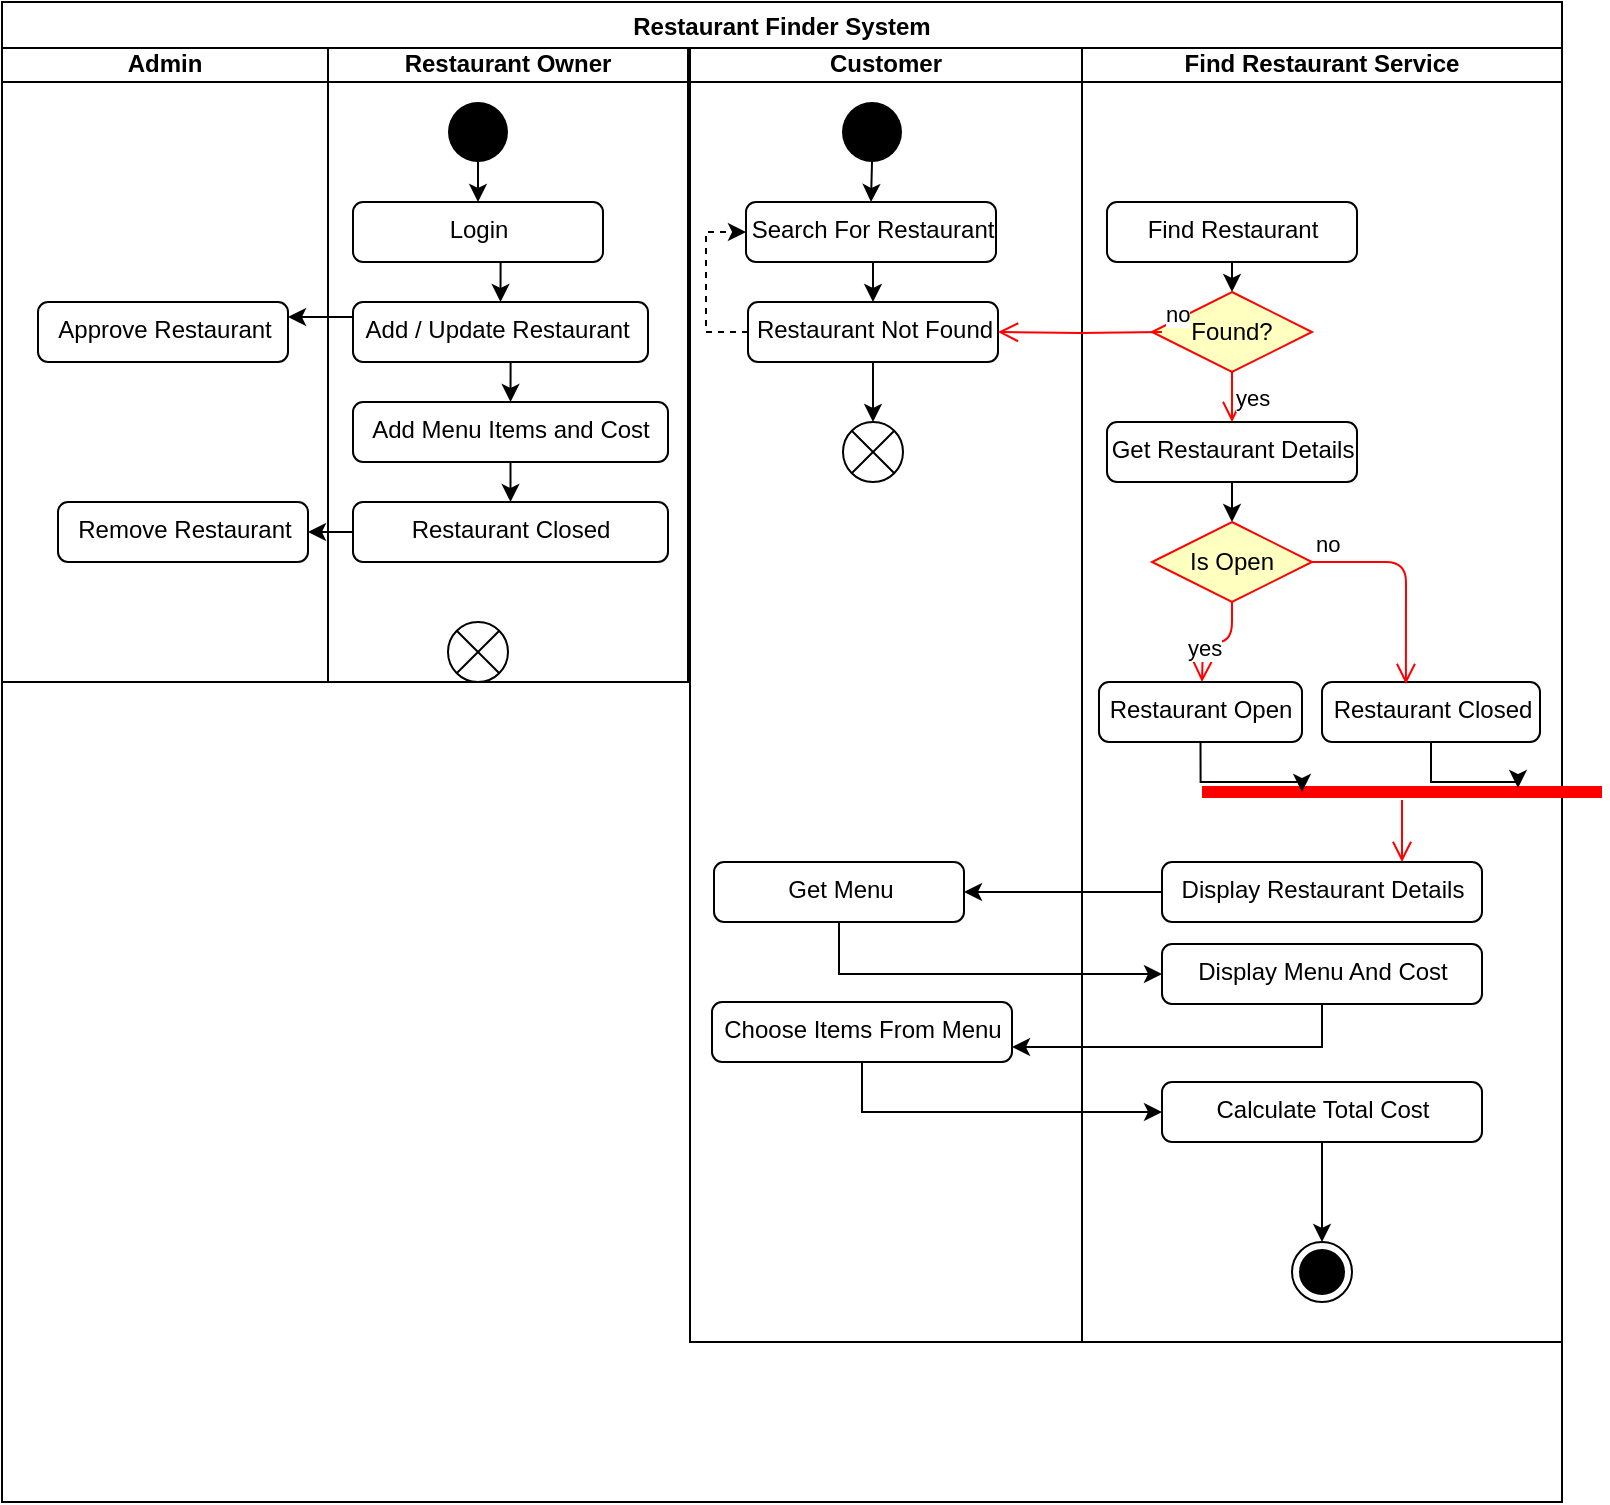 <mxfile version="13.10.9" type="github">
  <diagram id="O6zdtNQmStbpvojCZWaM" name="Page-1">
    <mxGraphModel dx="868" dy="1620" grid="1" gridSize="10" guides="1" tooltips="1" connect="1" arrows="1" fold="1" page="1" pageScale="1" pageWidth="850" pageHeight="1100" math="0" shadow="0">
      <root>
        <mxCell id="0" />
        <mxCell id="1" parent="0" />
        <mxCell id="myQUqtYvPfcLgh1cWk7M-13" value="Admin" style="swimlane;startSize=20;" vertex="1" parent="1">
          <mxGeometry x="60" y="-1060" width="163" height="320" as="geometry" />
        </mxCell>
        <mxCell id="myQUqtYvPfcLgh1cWk7M-69" value="Approve Restaurant" style="html=1;align=center;verticalAlign=top;rounded=1;absoluteArcSize=1;arcSize=10;dashed=0;" vertex="1" parent="myQUqtYvPfcLgh1cWk7M-13">
          <mxGeometry x="18" y="130" width="125" height="30" as="geometry" />
        </mxCell>
        <mxCell id="myQUqtYvPfcLgh1cWk7M-72" value="Remove Restaurant" style="html=1;align=center;verticalAlign=top;rounded=1;absoluteArcSize=1;arcSize=10;dashed=0;" vertex="1" parent="myQUqtYvPfcLgh1cWk7M-13">
          <mxGeometry x="28" y="230" width="125" height="30" as="geometry" />
        </mxCell>
        <mxCell id="myQUqtYvPfcLgh1cWk7M-14" value="Restaurant Owner" style="swimlane;startSize=20;" vertex="1" parent="1">
          <mxGeometry x="223" y="-1060" width="180" height="320" as="geometry">
            <mxRectangle x="180" y="-1080" width="140" height="20" as="alternateBounds" />
          </mxGeometry>
        </mxCell>
        <mxCell id="myQUqtYvPfcLgh1cWk7M-65" style="edgeStyle=orthogonalEdgeStyle;rounded=0;orthogonalLoop=1;jettySize=auto;html=1;exitX=0.5;exitY=1;exitDx=0;exitDy=0;entryX=0.5;entryY=0;entryDx=0;entryDy=0;" edge="1" parent="myQUqtYvPfcLgh1cWk7M-14" source="myQUqtYvPfcLgh1cWk7M-60" target="myQUqtYvPfcLgh1cWk7M-63">
          <mxGeometry relative="1" as="geometry" />
        </mxCell>
        <mxCell id="myQUqtYvPfcLgh1cWk7M-60" value="Login" style="html=1;align=center;verticalAlign=top;rounded=1;absoluteArcSize=1;arcSize=10;dashed=0;" vertex="1" parent="myQUqtYvPfcLgh1cWk7M-14">
          <mxGeometry x="12.5" y="80" width="125" height="30" as="geometry" />
        </mxCell>
        <mxCell id="myQUqtYvPfcLgh1cWk7M-62" style="edgeStyle=orthogonalEdgeStyle;rounded=0;orthogonalLoop=1;jettySize=auto;html=1;exitX=0.5;exitY=1;exitDx=0;exitDy=0;entryX=0.5;entryY=0;entryDx=0;entryDy=0;" edge="1" parent="myQUqtYvPfcLgh1cWk7M-14" source="myQUqtYvPfcLgh1cWk7M-61" target="myQUqtYvPfcLgh1cWk7M-60">
          <mxGeometry relative="1" as="geometry" />
        </mxCell>
        <mxCell id="myQUqtYvPfcLgh1cWk7M-61" value="" style="ellipse;fillColor=#000000;strokeColor=none;" vertex="1" parent="myQUqtYvPfcLgh1cWk7M-14">
          <mxGeometry x="60" y="30" width="30" height="30" as="geometry" />
        </mxCell>
        <mxCell id="myQUqtYvPfcLgh1cWk7M-66" style="edgeStyle=orthogonalEdgeStyle;rounded=0;orthogonalLoop=1;jettySize=auto;html=1;exitX=0.5;exitY=1;exitDx=0;exitDy=0;entryX=0.5;entryY=0;entryDx=0;entryDy=0;" edge="1" parent="myQUqtYvPfcLgh1cWk7M-14" source="myQUqtYvPfcLgh1cWk7M-63" target="myQUqtYvPfcLgh1cWk7M-64">
          <mxGeometry relative="1" as="geometry" />
        </mxCell>
        <mxCell id="myQUqtYvPfcLgh1cWk7M-63" value="Add / Update Restaurant&amp;nbsp;" style="html=1;align=center;verticalAlign=top;rounded=1;absoluteArcSize=1;arcSize=10;dashed=0;" vertex="1" parent="myQUqtYvPfcLgh1cWk7M-14">
          <mxGeometry x="12.5" y="130" width="147.5" height="30" as="geometry" />
        </mxCell>
        <mxCell id="myQUqtYvPfcLgh1cWk7M-64" value="Add Menu Items and Cost" style="html=1;align=center;verticalAlign=top;rounded=1;absoluteArcSize=1;arcSize=10;dashed=0;" vertex="1" parent="myQUqtYvPfcLgh1cWk7M-14">
          <mxGeometry x="12.5" y="180" width="157.5" height="30" as="geometry" />
        </mxCell>
        <mxCell id="myQUqtYvPfcLgh1cWk7M-67" value="" style="shape=sumEllipse;perimeter=ellipsePerimeter;whiteSpace=wrap;html=1;backgroundOutline=1;" vertex="1" parent="myQUqtYvPfcLgh1cWk7M-14">
          <mxGeometry x="60" y="290" width="30" height="30" as="geometry" />
        </mxCell>
        <mxCell id="myQUqtYvPfcLgh1cWk7M-71" value="Restaurant Closed" style="html=1;align=center;verticalAlign=top;rounded=1;absoluteArcSize=1;arcSize=10;dashed=0;" vertex="1" parent="myQUqtYvPfcLgh1cWk7M-14">
          <mxGeometry x="12.5" y="230" width="157.5" height="30" as="geometry" />
        </mxCell>
        <mxCell id="myQUqtYvPfcLgh1cWk7M-68" style="edgeStyle=orthogonalEdgeStyle;rounded=0;orthogonalLoop=1;jettySize=auto;html=1;exitX=0.5;exitY=1;exitDx=0;exitDy=0;entryX=0.5;entryY=0;entryDx=0;entryDy=0;" edge="1" parent="myQUqtYvPfcLgh1cWk7M-14" source="myQUqtYvPfcLgh1cWk7M-64" target="myQUqtYvPfcLgh1cWk7M-71">
          <mxGeometry relative="1" as="geometry">
            <mxPoint x="57" y="230" as="targetPoint" />
          </mxGeometry>
        </mxCell>
        <mxCell id="myQUqtYvPfcLgh1cWk7M-16" value="Customer" style="swimlane;startSize=20;" vertex="1" parent="1">
          <mxGeometry x="404" y="-1060" width="196" height="650" as="geometry">
            <mxRectangle x="180" y="-1080" width="140" height="20" as="alternateBounds" />
          </mxGeometry>
        </mxCell>
        <mxCell id="myQUqtYvPfcLgh1cWk7M-30" style="edgeStyle=orthogonalEdgeStyle;rounded=0;orthogonalLoop=1;jettySize=auto;html=1;exitX=0.5;exitY=1;exitDx=0;exitDy=0;entryX=0.5;entryY=0;entryDx=0;entryDy=0;" edge="1" parent="myQUqtYvPfcLgh1cWk7M-16" source="myQUqtYvPfcLgh1cWk7M-19" target="myQUqtYvPfcLgh1cWk7M-20">
          <mxGeometry relative="1" as="geometry" />
        </mxCell>
        <mxCell id="myQUqtYvPfcLgh1cWk7M-19" value="" style="ellipse;fillColor=#000000;strokeColor=none;" vertex="1" parent="myQUqtYvPfcLgh1cWk7M-16">
          <mxGeometry x="76" y="30" width="30" height="30" as="geometry" />
        </mxCell>
        <mxCell id="myQUqtYvPfcLgh1cWk7M-31" style="edgeStyle=orthogonalEdgeStyle;rounded=0;orthogonalLoop=1;jettySize=auto;html=1;exitX=0.5;exitY=1;exitDx=0;exitDy=0;entryX=0.5;entryY=0;entryDx=0;entryDy=0;" edge="1" parent="myQUqtYvPfcLgh1cWk7M-16" source="myQUqtYvPfcLgh1cWk7M-20" target="myQUqtYvPfcLgh1cWk7M-28">
          <mxGeometry relative="1" as="geometry" />
        </mxCell>
        <mxCell id="myQUqtYvPfcLgh1cWk7M-20" value="Search For Restaurant" style="html=1;align=center;verticalAlign=top;rounded=1;absoluteArcSize=1;arcSize=10;dashed=0;" vertex="1" parent="myQUqtYvPfcLgh1cWk7M-16">
          <mxGeometry x="28" y="80" width="125" height="30" as="geometry" />
        </mxCell>
        <mxCell id="myQUqtYvPfcLgh1cWk7M-33" style="edgeStyle=orthogonalEdgeStyle;rounded=0;orthogonalLoop=1;jettySize=auto;html=1;exitX=0;exitY=0.5;exitDx=0;exitDy=0;entryX=0;entryY=0.5;entryDx=0;entryDy=0;dashed=1;" edge="1" parent="myQUqtYvPfcLgh1cWk7M-16" source="myQUqtYvPfcLgh1cWk7M-28" target="myQUqtYvPfcLgh1cWk7M-20">
          <mxGeometry relative="1" as="geometry" />
        </mxCell>
        <mxCell id="myQUqtYvPfcLgh1cWk7M-28" value="Restaurant Not Found" style="html=1;align=center;verticalAlign=top;rounded=1;absoluteArcSize=1;arcSize=10;dashed=0;" vertex="1" parent="myQUqtYvPfcLgh1cWk7M-16">
          <mxGeometry x="29" y="130" width="125" height="30" as="geometry" />
        </mxCell>
        <mxCell id="myQUqtYvPfcLgh1cWk7M-44" value="Get Menu" style="html=1;align=center;verticalAlign=top;rounded=1;absoluteArcSize=1;arcSize=10;dashed=0;" vertex="1" parent="myQUqtYvPfcLgh1cWk7M-16">
          <mxGeometry x="12" y="410" width="125" height="30" as="geometry" />
        </mxCell>
        <mxCell id="myQUqtYvPfcLgh1cWk7M-51" value="Choose Items From Menu" style="html=1;align=center;verticalAlign=top;rounded=1;absoluteArcSize=1;arcSize=10;dashed=0;" vertex="1" parent="myQUqtYvPfcLgh1cWk7M-16">
          <mxGeometry x="11" y="480" width="150" height="30" as="geometry" />
        </mxCell>
        <mxCell id="myQUqtYvPfcLgh1cWk7M-29" value="" style="shape=sumEllipse;perimeter=ellipsePerimeter;whiteSpace=wrap;html=1;backgroundOutline=1;" vertex="1" parent="myQUqtYvPfcLgh1cWk7M-16">
          <mxGeometry x="76.5" y="190" width="30" height="30" as="geometry" />
        </mxCell>
        <mxCell id="myQUqtYvPfcLgh1cWk7M-32" style="edgeStyle=orthogonalEdgeStyle;rounded=0;orthogonalLoop=1;jettySize=auto;html=1;exitX=0.5;exitY=1;exitDx=0;exitDy=0;entryX=0.5;entryY=0;entryDx=0;entryDy=0;" edge="1" parent="myQUqtYvPfcLgh1cWk7M-16" source="myQUqtYvPfcLgh1cWk7M-28" target="myQUqtYvPfcLgh1cWk7M-29">
          <mxGeometry relative="1" as="geometry" />
        </mxCell>
        <mxCell id="myQUqtYvPfcLgh1cWk7M-17" value="Find Restaurant Service" style="swimlane;startSize=20;" vertex="1" parent="1">
          <mxGeometry x="600" y="-1060" width="240" height="650" as="geometry">
            <mxRectangle x="180" y="-1080" width="140" height="20" as="alternateBounds" />
          </mxGeometry>
        </mxCell>
        <mxCell id="myQUqtYvPfcLgh1cWk7M-34" style="edgeStyle=orthogonalEdgeStyle;rounded=0;orthogonalLoop=1;jettySize=auto;html=1;exitX=0.5;exitY=1;exitDx=0;exitDy=0;entryX=0.5;entryY=0;entryDx=0;entryDy=0;" edge="1" parent="myQUqtYvPfcLgh1cWk7M-17" source="myQUqtYvPfcLgh1cWk7M-21" target="myQUqtYvPfcLgh1cWk7M-24">
          <mxGeometry relative="1" as="geometry" />
        </mxCell>
        <mxCell id="myQUqtYvPfcLgh1cWk7M-21" value="Find Restaurant" style="html=1;align=center;verticalAlign=top;rounded=1;absoluteArcSize=1;arcSize=10;dashed=0;" vertex="1" parent="myQUqtYvPfcLgh1cWk7M-17">
          <mxGeometry x="12.5" y="80" width="125" height="30" as="geometry" />
        </mxCell>
        <mxCell id="myQUqtYvPfcLgh1cWk7M-37" style="edgeStyle=orthogonalEdgeStyle;rounded=0;orthogonalLoop=1;jettySize=auto;html=1;exitX=0.5;exitY=1;exitDx=0;exitDy=0;entryX=0.5;entryY=0;entryDx=0;entryDy=0;" edge="1" parent="myQUqtYvPfcLgh1cWk7M-17" source="myQUqtYvPfcLgh1cWk7M-22">
          <mxGeometry relative="1" as="geometry">
            <mxPoint x="75" y="240" as="targetPoint" />
          </mxGeometry>
        </mxCell>
        <mxCell id="myQUqtYvPfcLgh1cWk7M-22" value="Get Restaurant Details" style="html=1;align=center;verticalAlign=top;rounded=1;absoluteArcSize=1;arcSize=10;dashed=0;" vertex="1" parent="myQUqtYvPfcLgh1cWk7M-17">
          <mxGeometry x="12.5" y="190" width="125" height="30" as="geometry" />
        </mxCell>
        <mxCell id="myQUqtYvPfcLgh1cWk7M-24" value="Found?" style="rhombus;whiteSpace=wrap;html=1;fillColor=#ffffc0;strokeColor=#ff0000;" vertex="1" parent="myQUqtYvPfcLgh1cWk7M-17">
          <mxGeometry x="35" y="125" width="80" height="40" as="geometry" />
        </mxCell>
        <mxCell id="myQUqtYvPfcLgh1cWk7M-26" value="yes" style="edgeStyle=orthogonalEdgeStyle;html=1;align=left;verticalAlign=top;endArrow=open;endSize=8;strokeColor=#ff0000;exitX=0.5;exitY=1;exitDx=0;exitDy=0;" edge="1" source="myQUqtYvPfcLgh1cWk7M-24" parent="myQUqtYvPfcLgh1cWk7M-17">
          <mxGeometry x="-1" relative="1" as="geometry">
            <mxPoint x="75" y="190" as="targetPoint" />
            <Array as="points">
              <mxPoint x="75" y="190" />
              <mxPoint x="75" y="190" />
            </Array>
          </mxGeometry>
        </mxCell>
        <mxCell id="myQUqtYvPfcLgh1cWk7M-38" value="Restaurant Open" style="html=1;align=center;verticalAlign=top;rounded=1;absoluteArcSize=1;arcSize=10;dashed=0;" vertex="1" parent="myQUqtYvPfcLgh1cWk7M-17">
          <mxGeometry x="8.5" y="320" width="101.5" height="30" as="geometry" />
        </mxCell>
        <mxCell id="myQUqtYvPfcLgh1cWk7M-39" value="Restaurant Closed" style="html=1;align=center;verticalAlign=top;rounded=1;absoluteArcSize=1;arcSize=10;dashed=0;" vertex="1" parent="myQUqtYvPfcLgh1cWk7M-17">
          <mxGeometry x="120" y="320" width="109" height="30" as="geometry" />
        </mxCell>
        <mxCell id="myQUqtYvPfcLgh1cWk7M-41" value="Is Open" style="rhombus;whiteSpace=wrap;html=1;fillColor=#ffffc0;strokeColor=#ff0000;" vertex="1" parent="myQUqtYvPfcLgh1cWk7M-17">
          <mxGeometry x="35" y="240" width="80" height="40" as="geometry" />
        </mxCell>
        <mxCell id="myQUqtYvPfcLgh1cWk7M-42" value="no" style="edgeStyle=orthogonalEdgeStyle;html=1;align=left;verticalAlign=bottom;endArrow=open;endSize=8;strokeColor=#ff0000;entryX=0.385;entryY=0.033;entryDx=0;entryDy=0;entryPerimeter=0;" edge="1" source="myQUqtYvPfcLgh1cWk7M-41" parent="myQUqtYvPfcLgh1cWk7M-17" target="myQUqtYvPfcLgh1cWk7M-39">
          <mxGeometry x="-1" relative="1" as="geometry">
            <mxPoint x="215" y="260" as="targetPoint" />
          </mxGeometry>
        </mxCell>
        <mxCell id="myQUqtYvPfcLgh1cWk7M-43" value="yes" style="edgeStyle=orthogonalEdgeStyle;html=1;align=left;verticalAlign=top;endArrow=open;endSize=8;strokeColor=#ff0000;" edge="1" source="myQUqtYvPfcLgh1cWk7M-41" parent="myQUqtYvPfcLgh1cWk7M-17">
          <mxGeometry x="0.273" y="-14" relative="1" as="geometry">
            <mxPoint x="60" y="320" as="targetPoint" />
            <mxPoint x="4" y="-10" as="offset" />
          </mxGeometry>
        </mxCell>
        <mxCell id="myQUqtYvPfcLgh1cWk7M-49" value="Display Restaurant Details" style="html=1;align=center;verticalAlign=top;rounded=1;absoluteArcSize=1;arcSize=10;dashed=0;" vertex="1" parent="myQUqtYvPfcLgh1cWk7M-17">
          <mxGeometry x="40" y="410" width="160" height="30" as="geometry" />
        </mxCell>
        <mxCell id="myQUqtYvPfcLgh1cWk7M-52" value="Display Menu And Cost" style="html=1;align=center;verticalAlign=top;rounded=1;absoluteArcSize=1;arcSize=10;dashed=0;" vertex="1" parent="myQUqtYvPfcLgh1cWk7M-17">
          <mxGeometry x="40" y="451" width="160" height="30" as="geometry" />
        </mxCell>
        <mxCell id="myQUqtYvPfcLgh1cWk7M-59" style="edgeStyle=orthogonalEdgeStyle;rounded=0;orthogonalLoop=1;jettySize=auto;html=1;exitX=0.5;exitY=1;exitDx=0;exitDy=0;entryX=0.5;entryY=0;entryDx=0;entryDy=0;" edge="1" parent="myQUqtYvPfcLgh1cWk7M-17" source="myQUqtYvPfcLgh1cWk7M-55" target="myQUqtYvPfcLgh1cWk7M-58">
          <mxGeometry relative="1" as="geometry" />
        </mxCell>
        <mxCell id="myQUqtYvPfcLgh1cWk7M-55" value="Calculate Total Cost" style="html=1;align=center;verticalAlign=top;rounded=1;absoluteArcSize=1;arcSize=10;dashed=0;" vertex="1" parent="myQUqtYvPfcLgh1cWk7M-17">
          <mxGeometry x="40" y="520" width="160" height="30" as="geometry" />
        </mxCell>
        <mxCell id="myQUqtYvPfcLgh1cWk7M-58" value="" style="ellipse;html=1;shape=endState;fillColor=#000000;strokeColor=#000000;" vertex="1" parent="myQUqtYvPfcLgh1cWk7M-17">
          <mxGeometry x="105" y="600" width="30" height="30" as="geometry" />
        </mxCell>
        <mxCell id="myQUqtYvPfcLgh1cWk7M-18" value="Restaurant Finder System" style="swimlane;" vertex="1" parent="1">
          <mxGeometry x="60" y="-1080" width="780" height="750" as="geometry">
            <mxRectangle x="80" y="-1080" width="180" height="23" as="alternateBounds" />
          </mxGeometry>
        </mxCell>
        <mxCell id="myQUqtYvPfcLgh1cWk7M-45" value="" style="shape=line;html=1;strokeWidth=6;strokeColor=#ff0000;" vertex="1" parent="myQUqtYvPfcLgh1cWk7M-18">
          <mxGeometry x="600" y="390" width="200" height="10" as="geometry" />
        </mxCell>
        <mxCell id="myQUqtYvPfcLgh1cWk7M-46" value="" style="edgeStyle=orthogonalEdgeStyle;html=1;verticalAlign=bottom;endArrow=open;endSize=8;strokeColor=#ff0000;" edge="1" parent="myQUqtYvPfcLgh1cWk7M-18">
          <mxGeometry relative="1" as="geometry">
            <mxPoint x="700" y="430" as="targetPoint" />
            <mxPoint x="700" y="399" as="sourcePoint" />
          </mxGeometry>
        </mxCell>
        <mxCell id="myQUqtYvPfcLgh1cWk7M-25" value="no" style="edgeStyle=orthogonalEdgeStyle;html=1;align=left;verticalAlign=bottom;endArrow=open;endSize=8;strokeColor=#ff0000;entryX=1;entryY=0.5;entryDx=0;entryDy=0;" edge="1" parent="1" target="myQUqtYvPfcLgh1cWk7M-28">
          <mxGeometry x="-1" relative="1" as="geometry">
            <mxPoint x="470" y="-910" as="targetPoint" />
            <mxPoint x="640" y="-915" as="sourcePoint" />
          </mxGeometry>
        </mxCell>
        <mxCell id="myQUqtYvPfcLgh1cWk7M-47" style="edgeStyle=orthogonalEdgeStyle;rounded=0;orthogonalLoop=1;jettySize=auto;html=1;exitX=0.5;exitY=1;exitDx=0;exitDy=0;entryX=0.25;entryY=0.5;entryDx=0;entryDy=0;entryPerimeter=0;" edge="1" parent="1" source="myQUqtYvPfcLgh1cWk7M-38" target="myQUqtYvPfcLgh1cWk7M-45">
          <mxGeometry relative="1" as="geometry" />
        </mxCell>
        <mxCell id="myQUqtYvPfcLgh1cWk7M-48" style="edgeStyle=orthogonalEdgeStyle;rounded=0;orthogonalLoop=1;jettySize=auto;html=1;exitX=0.5;exitY=1;exitDx=0;exitDy=0;entryX=0.79;entryY=0.3;entryDx=0;entryDy=0;entryPerimeter=0;" edge="1" parent="1" source="myQUqtYvPfcLgh1cWk7M-39" target="myQUqtYvPfcLgh1cWk7M-45">
          <mxGeometry relative="1" as="geometry" />
        </mxCell>
        <mxCell id="myQUqtYvPfcLgh1cWk7M-50" style="edgeStyle=orthogonalEdgeStyle;rounded=0;orthogonalLoop=1;jettySize=auto;html=1;exitX=0;exitY=0.5;exitDx=0;exitDy=0;entryX=1;entryY=0.5;entryDx=0;entryDy=0;" edge="1" parent="1" source="myQUqtYvPfcLgh1cWk7M-49" target="myQUqtYvPfcLgh1cWk7M-44">
          <mxGeometry relative="1" as="geometry" />
        </mxCell>
        <mxCell id="myQUqtYvPfcLgh1cWk7M-53" style="edgeStyle=orthogonalEdgeStyle;rounded=0;orthogonalLoop=1;jettySize=auto;html=1;exitX=0.5;exitY=1;exitDx=0;exitDy=0;entryX=0;entryY=0.5;entryDx=0;entryDy=0;" edge="1" parent="1" source="myQUqtYvPfcLgh1cWk7M-44" target="myQUqtYvPfcLgh1cWk7M-52">
          <mxGeometry relative="1" as="geometry" />
        </mxCell>
        <mxCell id="myQUqtYvPfcLgh1cWk7M-54" style="edgeStyle=orthogonalEdgeStyle;rounded=0;orthogonalLoop=1;jettySize=auto;html=1;exitX=0.5;exitY=1;exitDx=0;exitDy=0;entryX=1;entryY=0.75;entryDx=0;entryDy=0;" edge="1" parent="1" source="myQUqtYvPfcLgh1cWk7M-52" target="myQUqtYvPfcLgh1cWk7M-51">
          <mxGeometry relative="1" as="geometry" />
        </mxCell>
        <mxCell id="myQUqtYvPfcLgh1cWk7M-57" style="edgeStyle=orthogonalEdgeStyle;rounded=0;orthogonalLoop=1;jettySize=auto;html=1;exitX=0.5;exitY=1;exitDx=0;exitDy=0;entryX=0;entryY=0.5;entryDx=0;entryDy=0;" edge="1" parent="1" source="myQUqtYvPfcLgh1cWk7M-51" target="myQUqtYvPfcLgh1cWk7M-55">
          <mxGeometry relative="1" as="geometry" />
        </mxCell>
        <mxCell id="myQUqtYvPfcLgh1cWk7M-70" style="edgeStyle=orthogonalEdgeStyle;rounded=0;orthogonalLoop=1;jettySize=auto;html=1;exitX=0;exitY=0.25;exitDx=0;exitDy=0;entryX=1;entryY=0.25;entryDx=0;entryDy=0;" edge="1" parent="1" source="myQUqtYvPfcLgh1cWk7M-63" target="myQUqtYvPfcLgh1cWk7M-69">
          <mxGeometry relative="1" as="geometry" />
        </mxCell>
        <mxCell id="myQUqtYvPfcLgh1cWk7M-73" style="edgeStyle=orthogonalEdgeStyle;rounded=0;orthogonalLoop=1;jettySize=auto;html=1;exitX=0;exitY=0.5;exitDx=0;exitDy=0;entryX=1;entryY=0.5;entryDx=0;entryDy=0;" edge="1" parent="1" source="myQUqtYvPfcLgh1cWk7M-71" target="myQUqtYvPfcLgh1cWk7M-72">
          <mxGeometry relative="1" as="geometry" />
        </mxCell>
      </root>
    </mxGraphModel>
  </diagram>
</mxfile>

